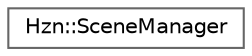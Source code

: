 digraph "Graphical Class Hierarchy"
{
 // LATEX_PDF_SIZE
  bgcolor="transparent";
  edge [fontname=Helvetica,fontsize=10,labelfontname=Helvetica,labelfontsize=10];
  node [fontname=Helvetica,fontsize=10,shape=box,height=0.2,width=0.4];
  rankdir="LR";
  Node0 [label="Hzn::SceneManager",height=0.2,width=0.4,color="grey40", fillcolor="white", style="filled",URL="$class_hzn_1_1_scene_manager.html",tooltip=" "];
}
